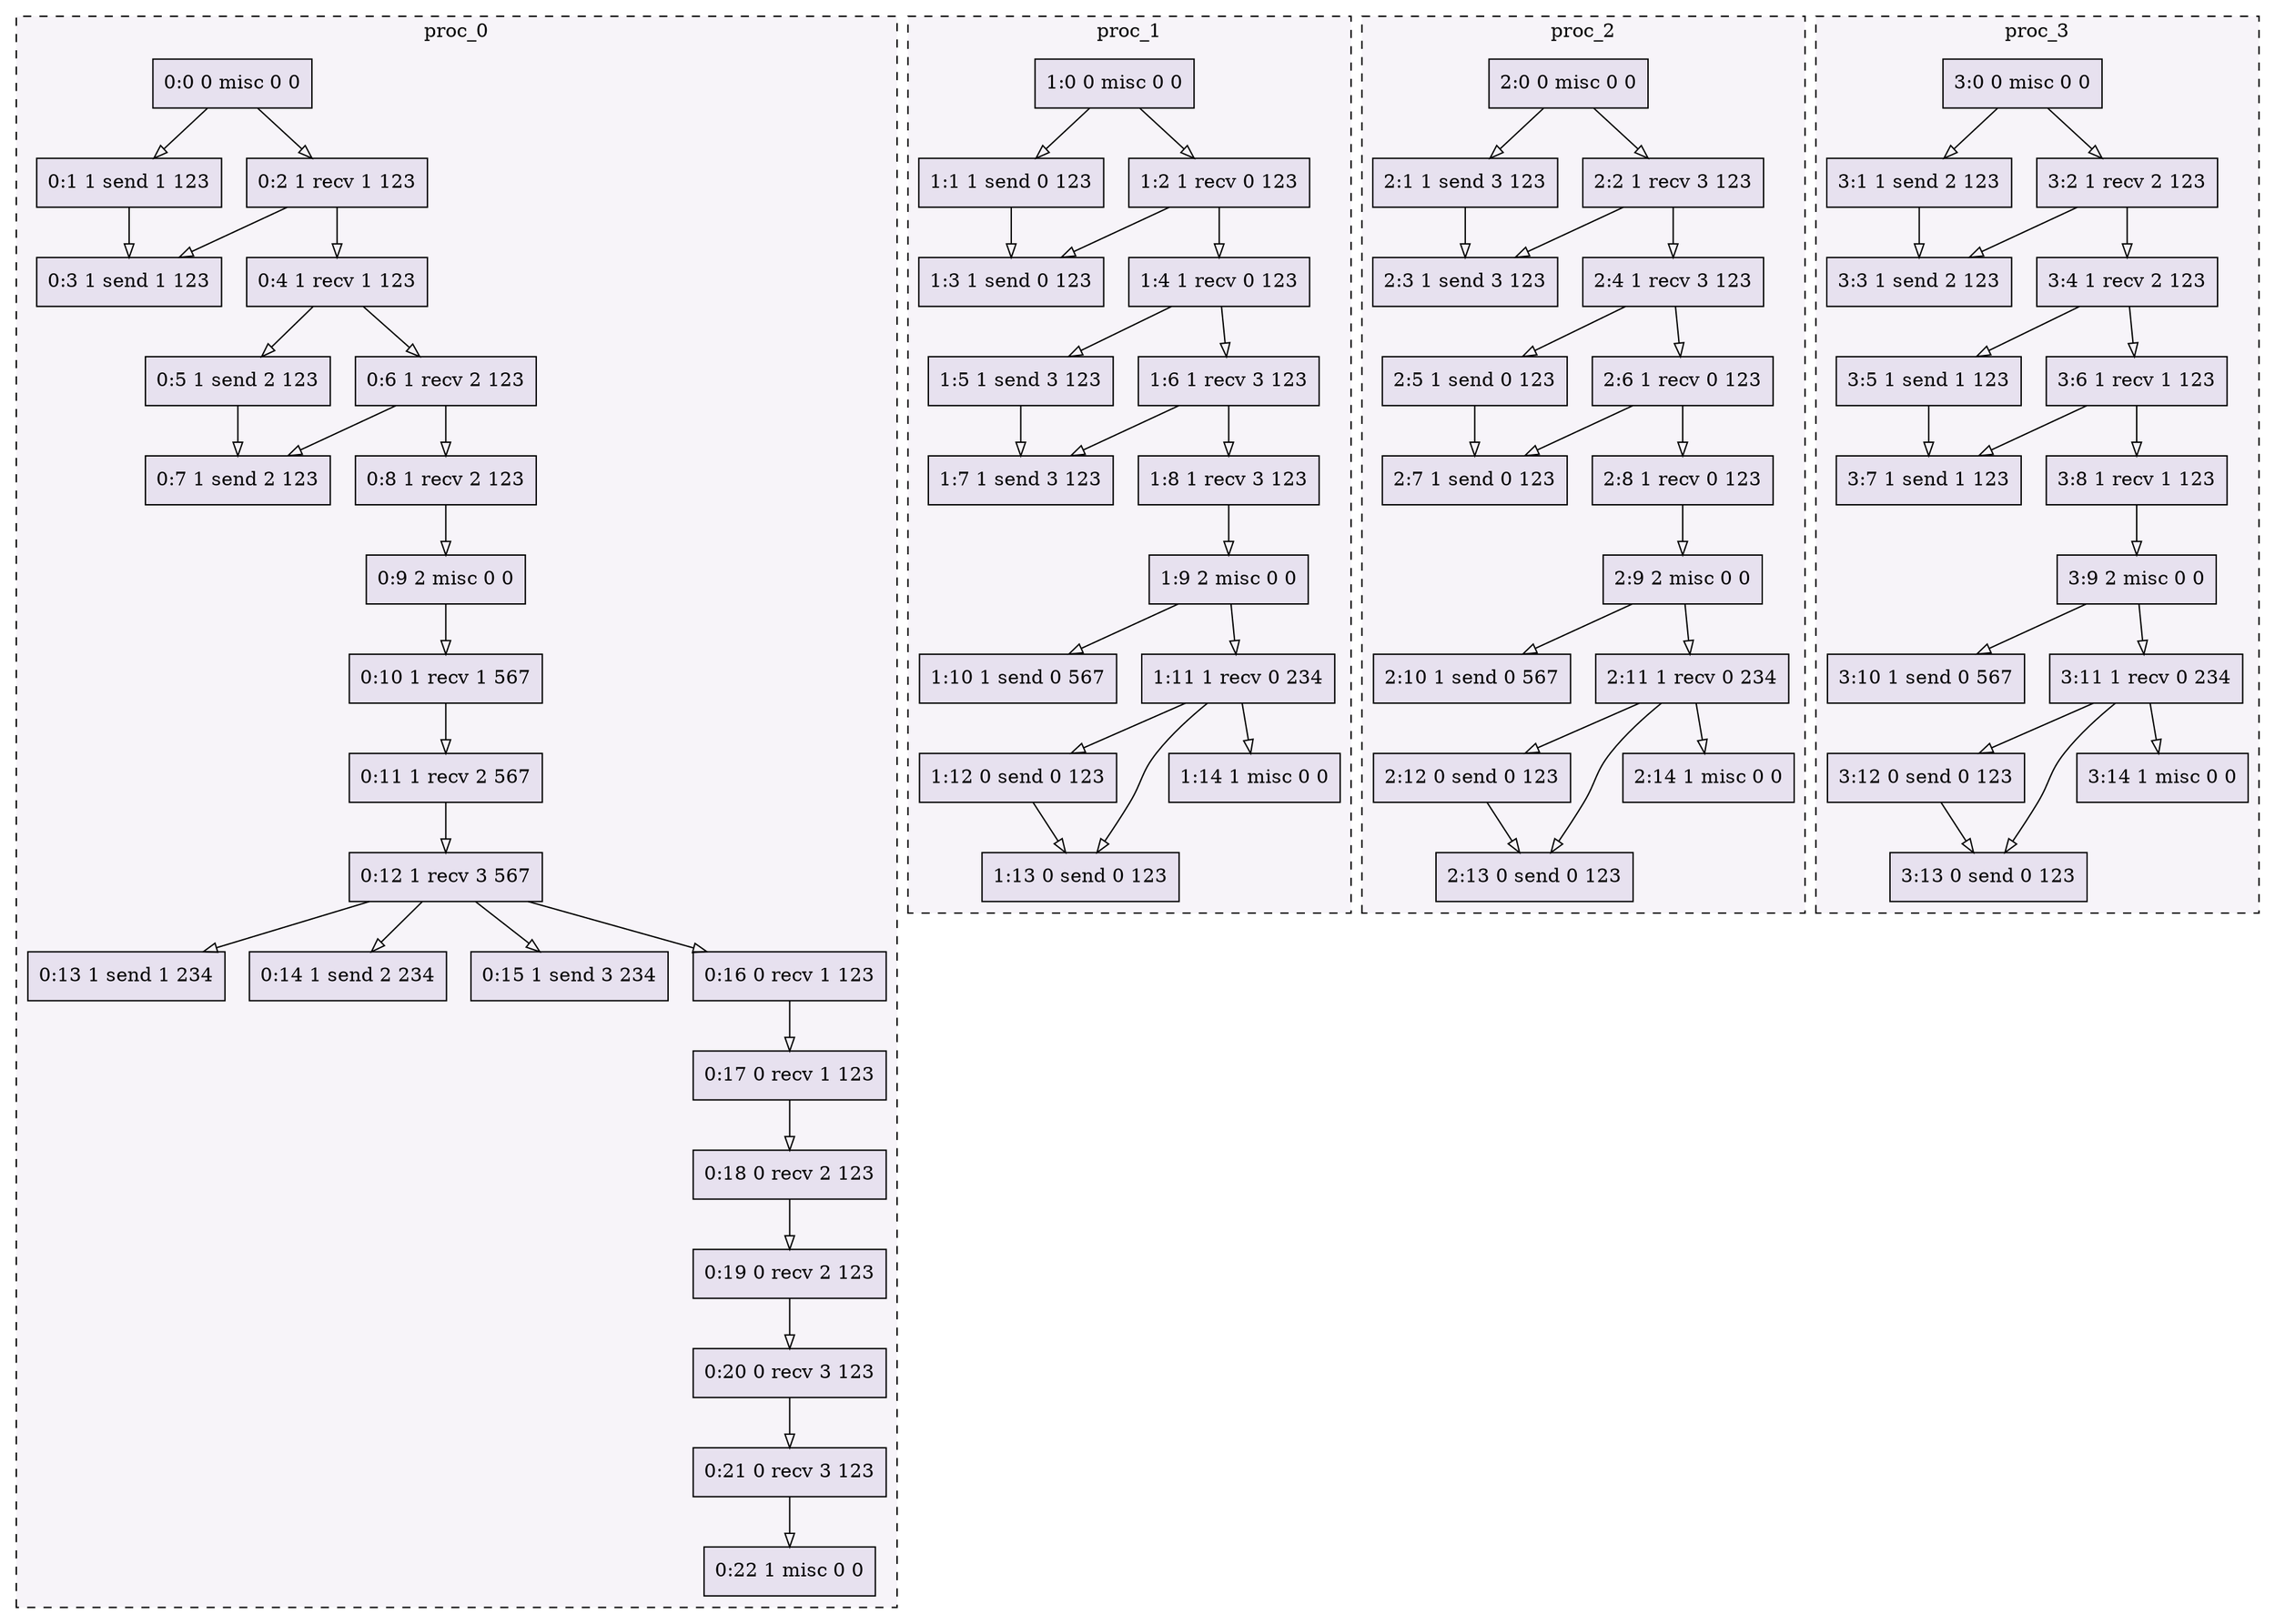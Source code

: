 digraph{node[shape=record style=filled colorscheme=purd9 fillcolor=2];subgraph cluster0{style=dashed;colorscheme=purd9;bgcolor=1;edge[arrowhead=empty];label=proc_0;0[label="0:0 0 misc 0 0"];1[label="0:1 1 send 1 123"];2[label="0:2 1 recv 1 123"];3[label="0:3 1 send 1 123"];4[label="0:4 1 recv 1 123"];5[label="0:5 1 send 2 123"];6[label="0:6 1 recv 2 123"];7[label="0:7 1 send 2 123"];8[label="0:8 1 recv 2 123"];9[label="0:9 2 misc 0 0"];10[label="0:10 1 recv 1 567"];11[label="0:11 1 recv 2 567"];12[label="0:12 1 recv 3 567"];13[label="0:13 1 send 1 234"];14[label="0:14 1 send 2 234"];15[label="0:15 1 send 3 234"];16[label="0:16 0 recv 1 123"];17[label="0:17 0 recv 1 123"];18[label="0:18 0 recv 2 123"];19[label="0:19 0 recv 2 123"];20[label="0:20 0 recv 3 123"];21[label="0:21 0 recv 3 123"];22[label="0:22 1 misc 0 0"];0->1;0->2;2->3;1->3;2->4;4->5;4->6;6->7;5->7;6->8;8->9;9->10;10->11;11->12;12->13;12->14;12->15;12->16;16->17;17->18;18->19;19->20;20->21;21->22;}subgraph cluster1{style=dashed;colorscheme=purd9;bgcolor=1;edge[arrowhead=empty];label=proc_1;23[label="1:0 0 misc 0 0"];24[label="1:1 1 send 0 123"];25[label="1:2 1 recv 0 123"];26[label="1:3 1 send 0 123"];27[label="1:4 1 recv 0 123"];28[label="1:5 1 send 3 123"];29[label="1:6 1 recv 3 123"];30[label="1:7 1 send 3 123"];31[label="1:8 1 recv 3 123"];32[label="1:9 2 misc 0 0"];33[label="1:10 1 send 0 567"];34[label="1:11 1 recv 0 234"];35[label="1:12 0 send 0 123"];36[label="1:13 0 send 0 123"];37[label="1:14 1 misc 0 0"];23->24;23->25;25->26;24->26;25->27;27->28;27->29;29->30;28->30;29->31;31->32;32->33;32->34;34->35;35->36;34->36;34->37;}subgraph cluster2{style=dashed;colorscheme=purd9;bgcolor=1;edge[arrowhead=empty];label=proc_2;38[label="2:0 0 misc 0 0"];39[label="2:1 1 send 3 123"];40[label="2:2 1 recv 3 123"];41[label="2:3 1 send 3 123"];42[label="2:4 1 recv 3 123"];43[label="2:5 1 send 0 123"];44[label="2:6 1 recv 0 123"];45[label="2:7 1 send 0 123"];46[label="2:8 1 recv 0 123"];47[label="2:9 2 misc 0 0"];48[label="2:10 1 send 0 567"];49[label="2:11 1 recv 0 234"];50[label="2:12 0 send 0 123"];51[label="2:13 0 send 0 123"];52[label="2:14 1 misc 0 0"];38->39;38->40;40->41;39->41;40->42;42->43;42->44;44->45;43->45;44->46;46->47;47->48;47->49;49->50;50->51;49->51;49->52;}subgraph cluster3{style=dashed;colorscheme=purd9;bgcolor=1;edge[arrowhead=empty];label=proc_3;53[label="3:0 0 misc 0 0"];54[label="3:1 1 send 2 123"];55[label="3:2 1 recv 2 123"];56[label="3:3 1 send 2 123"];57[label="3:4 1 recv 2 123"];58[label="3:5 1 send 1 123"];59[label="3:6 1 recv 1 123"];60[label="3:7 1 send 1 123"];61[label="3:8 1 recv 1 123"];62[label="3:9 2 misc 0 0"];63[label="3:10 1 send 0 567"];64[label="3:11 1 recv 0 234"];65[label="3:12 0 send 0 123"];66[label="3:13 0 send 0 123"];67[label="3:14 1 misc 0 0"];53->54;53->55;55->56;54->56;55->57;57->58;57->59;59->60;58->60;59->61;61->62;62->63;62->64;64->65;65->66;64->66;64->67;}}